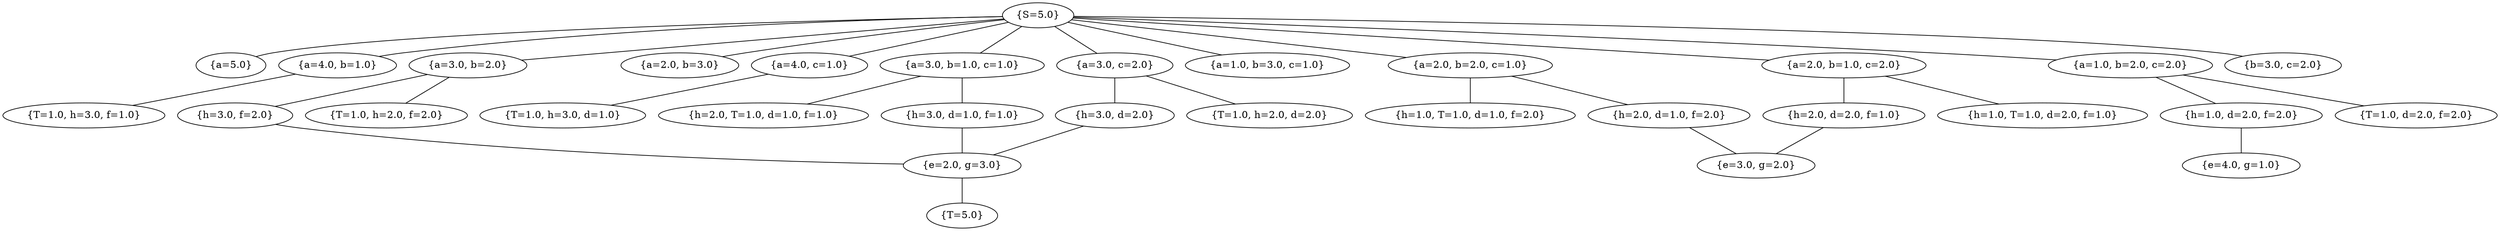 graph {
	"{S=5.0}" ["state"="{S=5.0}"];
	"{a=5.0}" ["state"="{a=5.0}"];
	"{a=4.0, b=1.0}" ["state"="{a=4.0, b=1.0}"];
	"{a=3.0, b=2.0}" ["state"="{a=3.0, b=2.0}"];
	"{a=2.0, b=3.0}" ["state"="{a=2.0, b=3.0}"];
	"{a=4.0, c=1.0}" ["state"="{a=4.0, c=1.0}"];
	"{a=3.0, b=1.0, c=1.0}" ["state"="{a=3.0, b=1.0, c=1.0}"];
	"{a=2.0, b=2.0, c=1.0}" ["state"="{a=2.0, b=2.0, c=1.0}"];
	"{a=1.0, b=3.0, c=1.0}" ["state"="{a=1.0, b=3.0, c=1.0}"];
	"{a=3.0, c=2.0}" ["state"="{a=3.0, c=2.0}"];
	"{a=2.0, b=1.0, c=2.0}" ["state"="{a=2.0, b=1.0, c=2.0}"];
	"{a=1.0, b=2.0, c=2.0}" ["state"="{a=1.0, b=2.0, c=2.0}"];
	"{b=3.0, c=2.0}" ["state"="{b=3.0, c=2.0}"];
	"{h=1.0, d=2.0, f=2.0}" ["state"="{h=1.0, d=2.0, f=2.0}"];
	"{T=1.0, d=2.0, f=2.0}" ["state"="{T=1.0, d=2.0, f=2.0}"];
	"{e=4.0, g=1.0}" ["state"="{e=4.0, g=1.0}"];
	"{h=2.0, d=2.0, f=1.0}" ["state"="{h=2.0, d=2.0, f=1.0}"];
	"{h=1.0, T=1.0, d=2.0, f=1.0}" ["state"="{h=1.0, T=1.0, d=2.0, f=1.0}"];
	"{e=3.0, g=2.0}" ["state"="{e=3.0, g=2.0}"];
	"{h=3.0, d=2.0}" ["state"="{h=3.0, d=2.0}"];
	"{T=1.0, h=2.0, d=2.0}" ["state"="{T=1.0, h=2.0, d=2.0}"];
	"{e=2.0, g=3.0}" ["state"="{e=2.0, g=3.0}"];
	"{T=5.0}" ["state"="{T=5.0}"];
	"{h=2.0, d=1.0, f=2.0}" ["state"="{h=2.0, d=1.0, f=2.0}"];
	"{h=1.0, T=1.0, d=1.0, f=2.0}" ["state"="{h=1.0, T=1.0, d=1.0, f=2.0}"];
	"{h=3.0, d=1.0, f=1.0}" ["state"="{h=3.0, d=1.0, f=1.0}"];
	"{h=2.0, T=1.0, d=1.0, f=1.0}" ["state"="{h=2.0, T=1.0, d=1.0, f=1.0}"];
	"{T=1.0, h=3.0, d=1.0}" ["state"="{T=1.0, h=3.0, d=1.0}"];
	"{h=3.0, f=2.0}" ["state"="{h=3.0, f=2.0}"];
	"{T=1.0, h=2.0, f=2.0}" ["state"="{T=1.0, h=2.0, f=2.0}"];
	"{T=1.0, h=3.0, f=1.0}" ["state"="{T=1.0, h=3.0, f=1.0}"];
	"{S=5.0}" -- "{a=5.0}" ;
	"{S=5.0}" -- "{a=4.0, b=1.0}" ;
	"{S=5.0}" -- "{a=3.0, b=2.0}" ;
	"{S=5.0}" -- "{a=2.0, b=3.0}" ;
	"{S=5.0}" -- "{a=4.0, c=1.0}" ;
	"{S=5.0}" -- "{a=3.0, b=1.0, c=1.0}" ;
	"{S=5.0}" -- "{a=2.0, b=2.0, c=1.0}" ;
	"{S=5.0}" -- "{a=1.0, b=3.0, c=1.0}" ;
	"{S=5.0}" -- "{a=3.0, c=2.0}" ;
	"{S=5.0}" -- "{a=2.0, b=1.0, c=2.0}" ;
	"{S=5.0}" -- "{a=1.0, b=2.0, c=2.0}" ;
	"{S=5.0}" -- "{b=3.0, c=2.0}" ;
	"{a=1.0, b=2.0, c=2.0}" -- "{h=1.0, d=2.0, f=2.0}" ;
	"{a=1.0, b=2.0, c=2.0}" -- "{T=1.0, d=2.0, f=2.0}" ;
	"{h=1.0, d=2.0, f=2.0}" -- "{e=4.0, g=1.0}" ;
	"{a=2.0, b=1.0, c=2.0}" -- "{h=2.0, d=2.0, f=1.0}" ;
	"{a=2.0, b=1.0, c=2.0}" -- "{h=1.0, T=1.0, d=2.0, f=1.0}" ;
	"{h=2.0, d=2.0, f=1.0}" -- "{e=3.0, g=2.0}" ;
	"{a=3.0, c=2.0}" -- "{h=3.0, d=2.0}" ;
	"{a=3.0, c=2.0}" -- "{T=1.0, h=2.0, d=2.0}" ;
	"{h=3.0, d=2.0}" -- "{e=2.0, g=3.0}" ;
	"{e=2.0, g=3.0}" -- "{T=5.0}" ;
	"{a=2.0, b=2.0, c=1.0}" -- "{h=2.0, d=1.0, f=2.0}" ;
	"{a=2.0, b=2.0, c=1.0}" -- "{h=1.0, T=1.0, d=1.0, f=2.0}" ;
	"{h=2.0, d=1.0, f=2.0}" -- "{e=3.0, g=2.0}" ;
	"{a=3.0, b=1.0, c=1.0}" -- "{h=3.0, d=1.0, f=1.0}" ;
	"{a=3.0, b=1.0, c=1.0}" -- "{h=2.0, T=1.0, d=1.0, f=1.0}" ;
	"{h=3.0, d=1.0, f=1.0}" -- "{e=2.0, g=3.0}" ;
	"{a=4.0, c=1.0}" -- "{T=1.0, h=3.0, d=1.0}" ;
	"{a=3.0, b=2.0}" -- "{h=3.0, f=2.0}" ;
	"{a=3.0, b=2.0}" -- "{T=1.0, h=2.0, f=2.0}" ;
	"{h=3.0, f=2.0}" -- "{e=2.0, g=3.0}" ;
	"{a=4.0, b=1.0}" -- "{T=1.0, h=3.0, f=1.0}" ;
}

